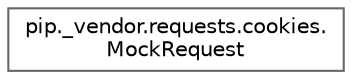 digraph "Graphical Class Hierarchy"
{
 // LATEX_PDF_SIZE
  bgcolor="transparent";
  edge [fontname=Helvetica,fontsize=10,labelfontname=Helvetica,labelfontsize=10];
  node [fontname=Helvetica,fontsize=10,shape=box,height=0.2,width=0.4];
  rankdir="LR";
  Node0 [id="Node000000",label="pip._vendor.requests.cookies.\lMockRequest",height=0.2,width=0.4,color="grey40", fillcolor="white", style="filled",URL="$dd/d36/classpip_1_1__vendor_1_1requests_1_1cookies_1_1MockRequest.html",tooltip=" "];
}
